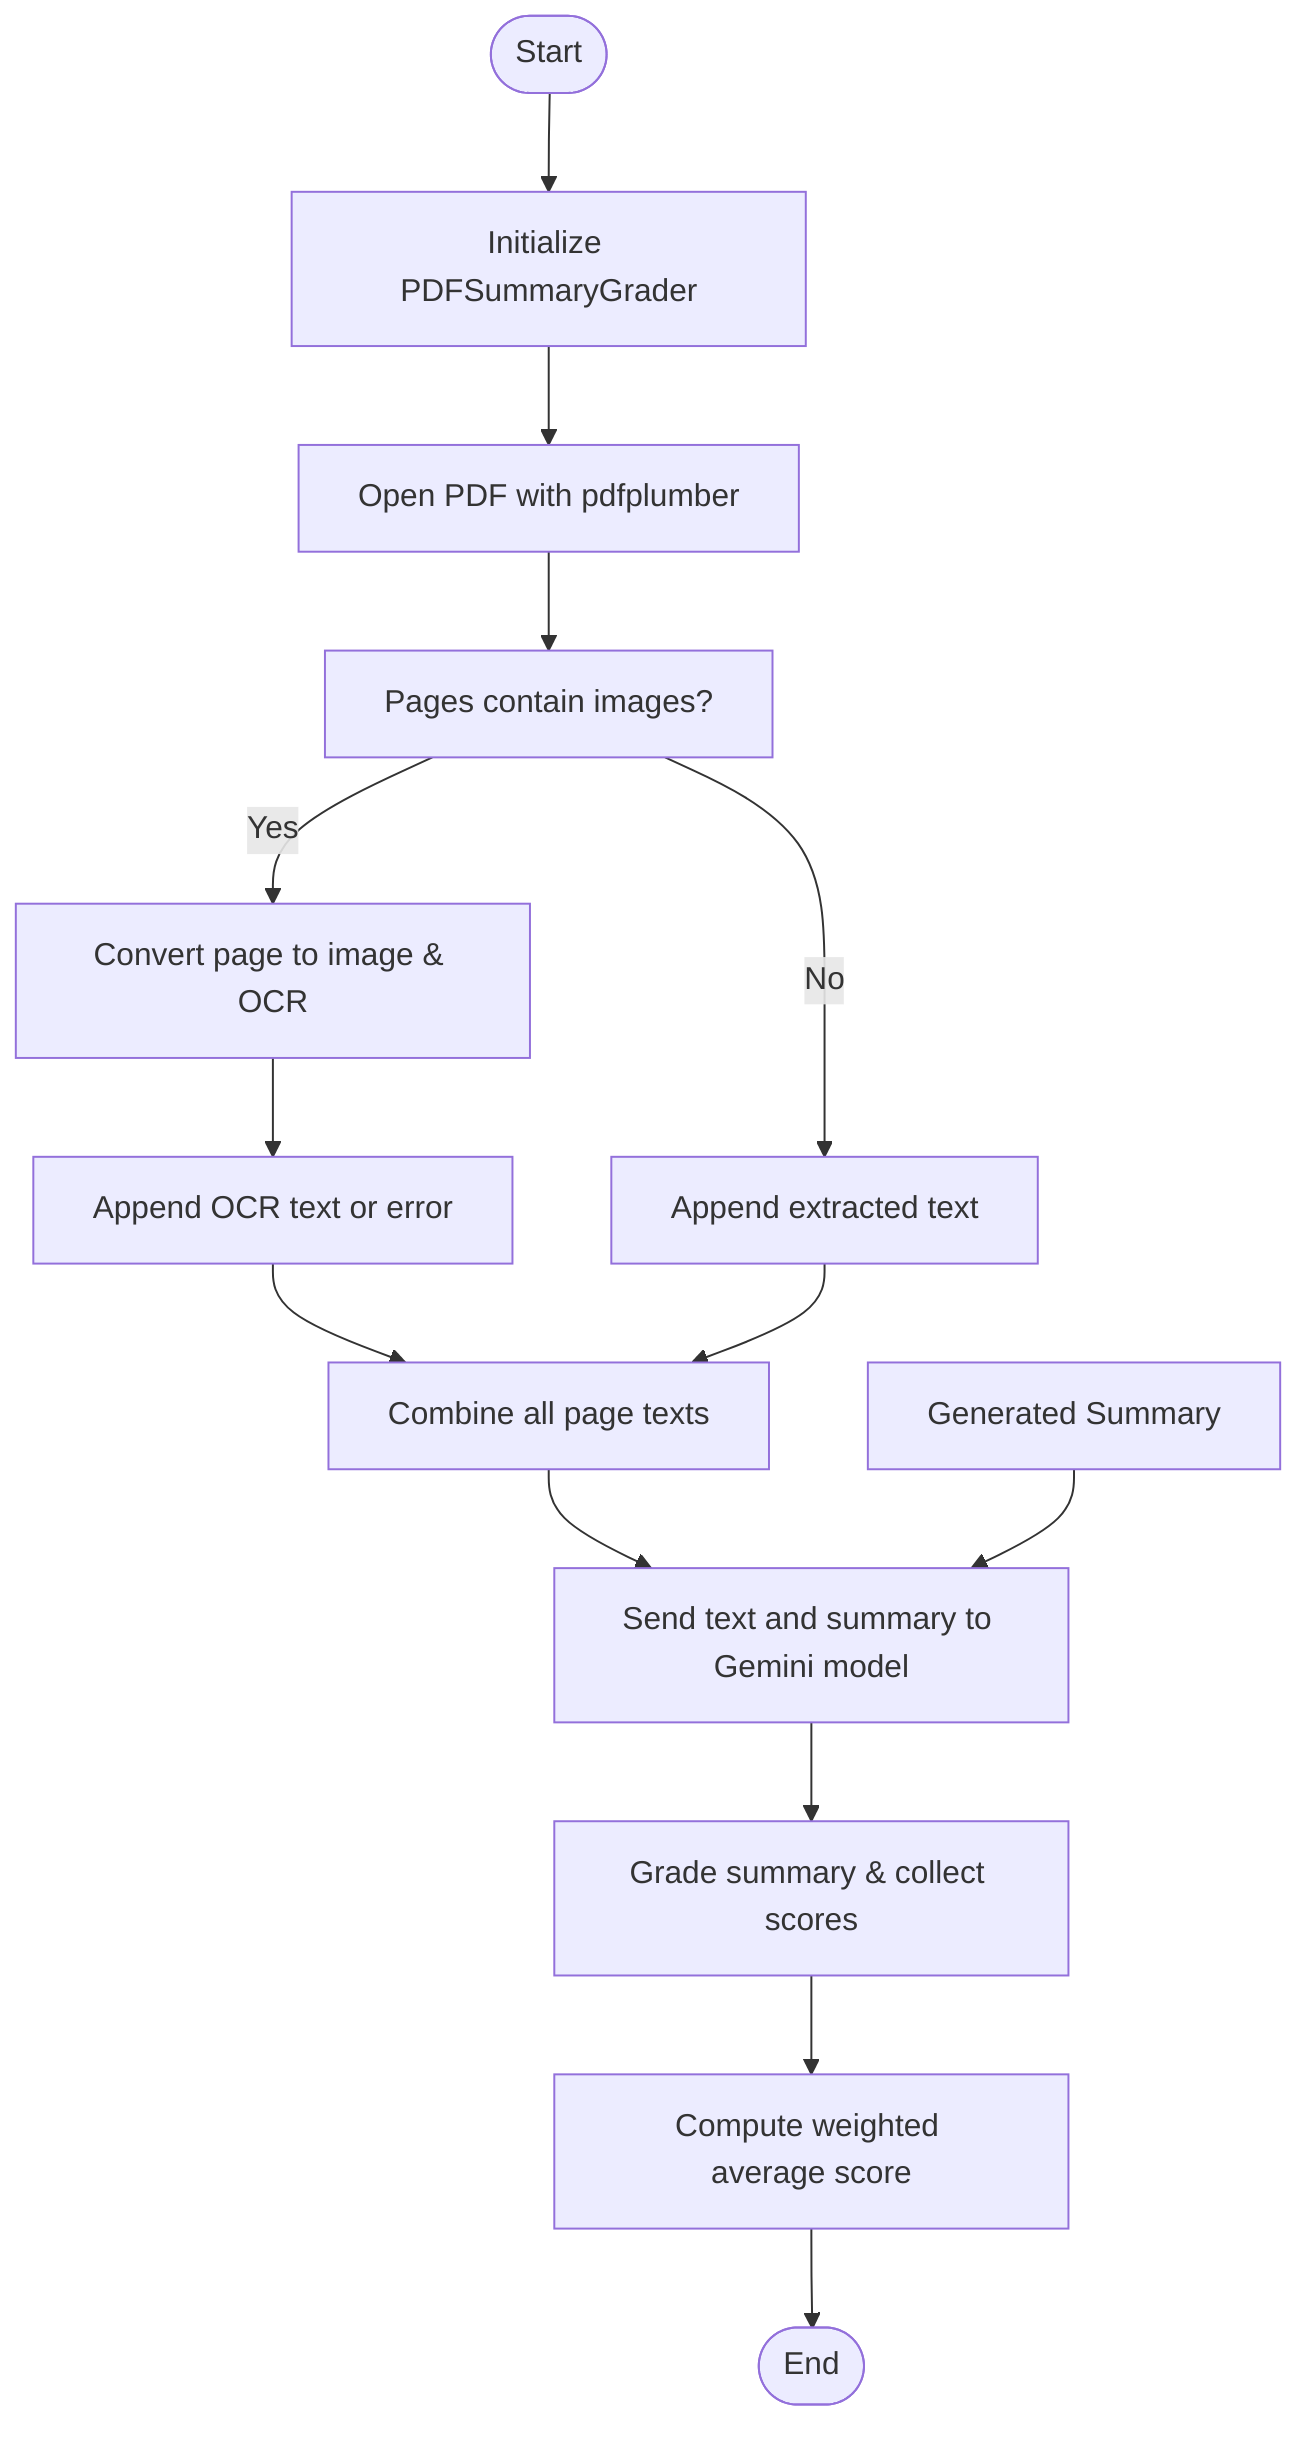 flowchart TD
    A([Start]) --> B[Initialize PDFSummaryGrader]
    B --> C[Open PDF with pdfplumber]
    E -- No --> F[Append extracted text]
    C --> E[Pages contain images?]
    E -- Yes --> G[Convert page to image & OCR]
    G --> H[Append OCR text or error]
    H --> J
    F --> J[Combine all page texts]
    J --> K[Send text and summary to Gemini model]
    Z[Generated Summary] --> K
    K --> L[Grade summary & collect scores]
    L --> M[Compute weighted average score]
    M --> N([End])